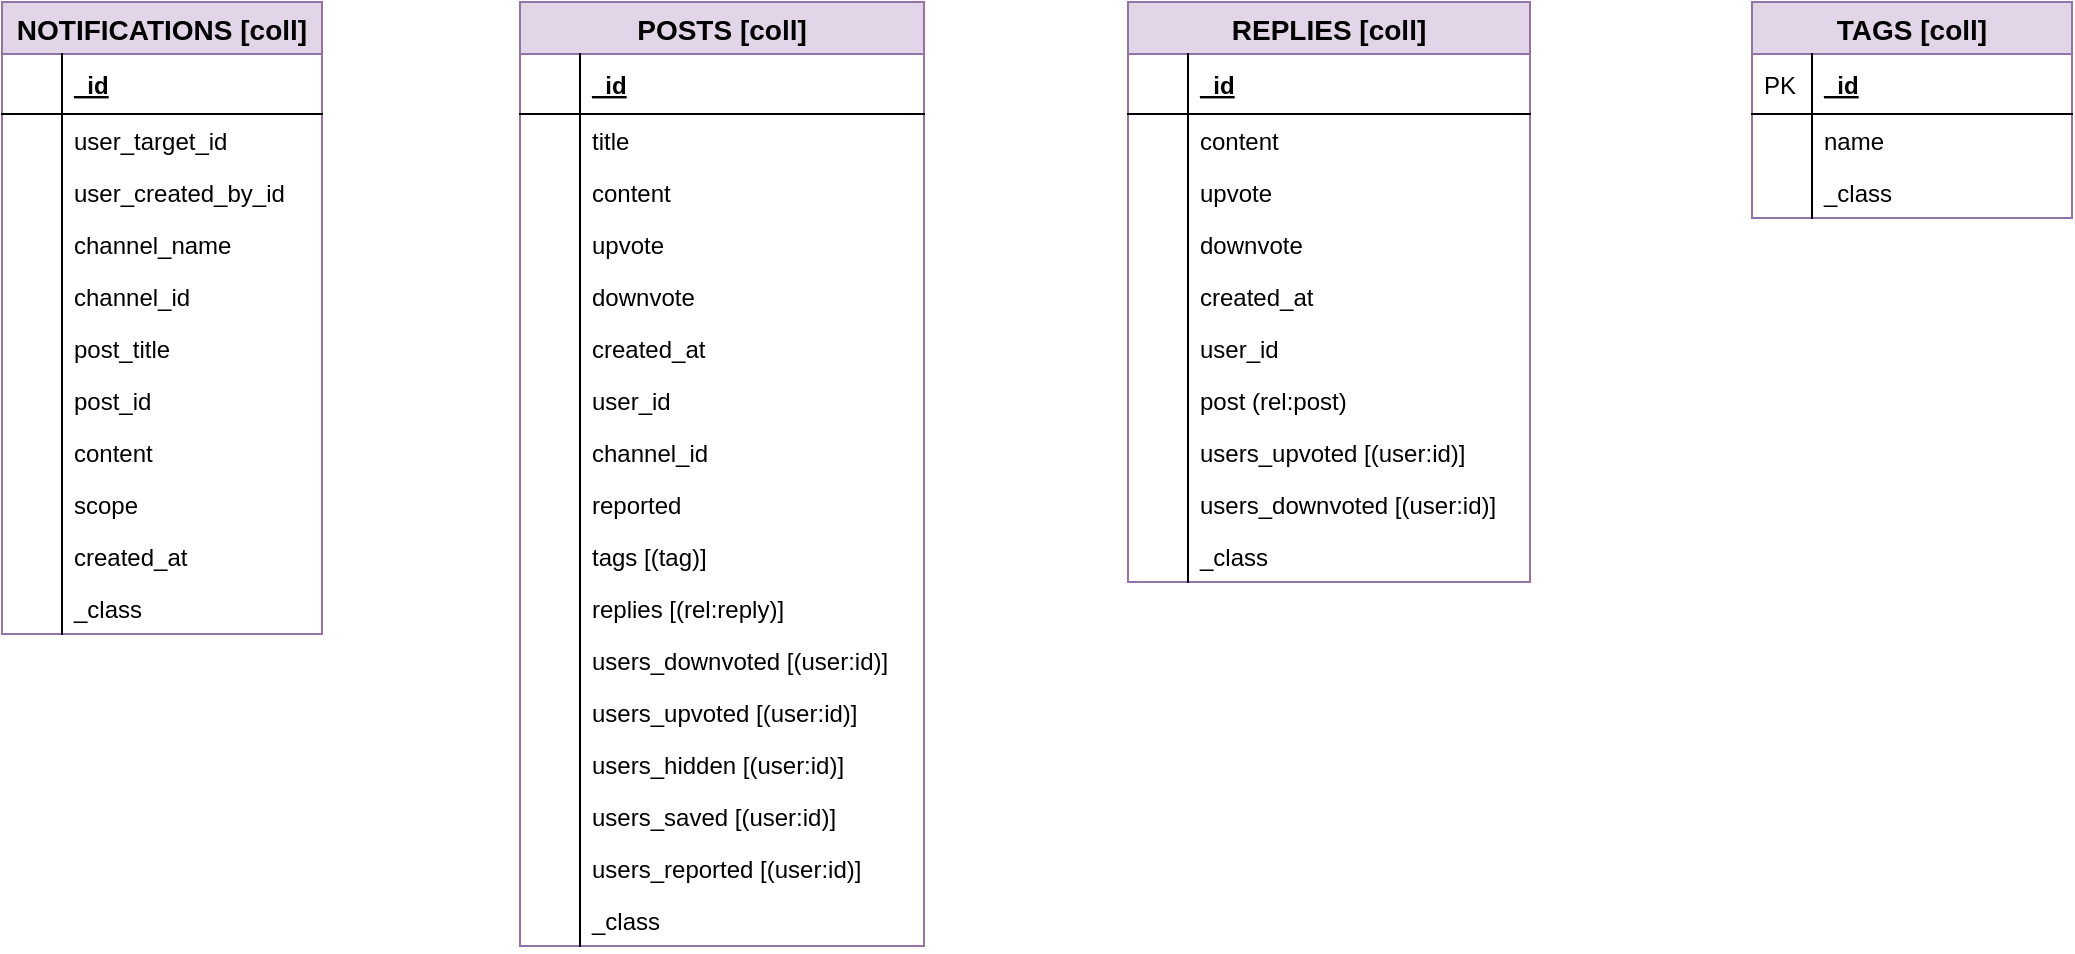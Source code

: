 <mxfile version="13.9.9" type="device"><diagram id="NDrAtZGhiZcXKzCAwtgu" name="Page-1"><mxGraphModel dx="1196" dy="855" grid="0" gridSize="10" guides="1" tooltips="1" connect="1" arrows="1" fold="1" page="1" pageScale="1" pageWidth="1654" pageHeight="1169" math="0" shadow="0"><root><mxCell id="0"/><mxCell id="1" parent="0"/><mxCell id="Dc5dhrebj6Vxvl3eJbiR-135" style="edgeStyle=orthogonalEdgeStyle;rounded=0;orthogonalLoop=1;jettySize=auto;html=1;entryX=0;entryY=0.5;entryDx=0;entryDy=0;endArrow=none;endFill=0;" parent="1" edge="1"><mxGeometry relative="1" as="geometry"><Array as="points"><mxPoint x="1200" y="728"/><mxPoint x="924" y="728"/><mxPoint x="924" y="898"/></Array><mxPoint x="1016" y="898" as="targetPoint"/></mxGeometry></mxCell><mxCell id="Dc5dhrebj6Vxvl3eJbiR-143" style="edgeStyle=orthogonalEdgeStyle;rounded=0;orthogonalLoop=1;jettySize=auto;html=1;entryX=0;entryY=0.5;entryDx=0;entryDy=0;endArrow=none;endFill=0;" parent="1" edge="1"><mxGeometry relative="1" as="geometry"><Array as="points"><mxPoint x="1368" y="511"/><mxPoint x="1368" y="572"/></Array><mxPoint x="1535" y="572" as="targetPoint"/></mxGeometry></mxCell><mxCell id="Dc5dhrebj6Vxvl3eJbiR-148" style="edgeStyle=orthogonalEdgeStyle;rounded=0;orthogonalLoop=1;jettySize=auto;html=1;entryX=0;entryY=0.5;entryDx=0;entryDy=0;endArrow=none;endFill=0;" parent="1" edge="1"><mxGeometry relative="1" as="geometry"><Array as="points"><mxPoint x="1368" y="511"/><mxPoint x="1368" y="1291"/></Array><mxPoint x="1535" y="1291" as="targetPoint"/></mxGeometry></mxCell><mxCell id="Dc5dhrebj6Vxvl3eJbiR-160" style="edgeStyle=orthogonalEdgeStyle;rounded=0;orthogonalLoop=1;jettySize=auto;html=1;endArrow=none;endFill=0;" parent="1" edge="1"><mxGeometry relative="1" as="geometry"><Array as="points"><mxPoint x="1368" y="511"/><mxPoint x="1368" y="866"/></Array><mxPoint x="1535" y="865.857" as="targetPoint"/></mxGeometry></mxCell><mxCell id="Dc5dhrebj6Vxvl3eJbiR-165" style="edgeStyle=orthogonalEdgeStyle;rounded=0;orthogonalLoop=1;jettySize=auto;html=1;entryX=0;entryY=0.5;entryDx=0;entryDy=0;endArrow=none;endFill=0;" parent="1" edge="1"><mxGeometry relative="1" as="geometry"><mxPoint x="1535" y="1770" as="targetPoint"/></mxGeometry></mxCell><mxCell id="Dc5dhrebj6Vxvl3eJbiR-169" style="edgeStyle=orthogonalEdgeStyle;rounded=0;orthogonalLoop=1;jettySize=auto;html=1;entryX=0;entryY=0.5;entryDx=0;entryDy=0;endArrow=none;endFill=0;" parent="1" edge="1"><mxGeometry relative="1" as="geometry"><Array as="points"><mxPoint x="1368" y="511"/><mxPoint x="1368" y="2127"/></Array><mxPoint x="1535" y="2127" as="targetPoint"/></mxGeometry></mxCell><mxCell id="Dc5dhrebj6Vxvl3eJbiR-138" style="edgeStyle=orthogonalEdgeStyle;rounded=0;orthogonalLoop=1;jettySize=auto;html=1;endArrow=none;endFill=0;" parent="1" edge="1"><mxGeometry relative="1" as="geometry"><mxPoint x="1153.571" y="965" as="sourcePoint"/></mxGeometry></mxCell><mxCell id="Dc5dhrebj6Vxvl3eJbiR-154" style="edgeStyle=orthogonalEdgeStyle;rounded=0;orthogonalLoop=1;jettySize=auto;html=1;entryX=1;entryY=0.5;entryDx=0;entryDy=0;endArrow=none;endFill=0;" parent="1" edge="1"><mxGeometry relative="1" as="geometry"><Array as="points"><mxPoint x="3122" y="1384"/><mxPoint x="3122" y="796"/></Array><mxPoint x="2947.0" y="1383.857" as="sourcePoint"/></mxGeometry></mxCell><mxCell id="Dc5dhrebj6Vxvl3eJbiR-156" style="edgeStyle=orthogonalEdgeStyle;rounded=0;orthogonalLoop=1;jettySize=auto;html=1;entryX=1;entryY=0.5;entryDx=0;entryDy=0;endArrow=none;endFill=0;" parent="1" edge="1"><mxGeometry relative="1" as="geometry"><Array as="points"><mxPoint x="3221" y="1384"/><mxPoint x="3221" y="359"/></Array><mxPoint x="2947.0" y="1383.857" as="sourcePoint"/></mxGeometry></mxCell><mxCell id="FXru-dyQ8u6ZgQiN1JwB-42" value="NOTIFICATIONS [coll]" style="swimlane;fontStyle=1;childLayout=stackLayout;horizontal=1;startSize=26;fillColor=#e1d5e7;horizontalStack=0;resizeParent=1;resizeParentMax=0;resizeLast=0;collapsible=1;marginBottom=0;swimlaneFillColor=#ffffff;align=center;fontSize=14;strokeColor=#9673a6;" parent="1" vertex="1"><mxGeometry x="58" y="59" width="160" height="316" as="geometry"/></mxCell><mxCell id="pAtlUaZHUW32Ie6olgQm-77" value="_id" style="shape=partialRectangle;top=0;left=0;right=0;bottom=1;align=left;verticalAlign=middle;fillColor=none;spacingLeft=34;spacingRight=4;overflow=hidden;rotatable=0;points=[[0,0.5],[1,0.5]];portConstraint=eastwest;dropTarget=0;fontStyle=5;fontSize=12;" vertex="1" parent="FXru-dyQ8u6ZgQiN1JwB-42"><mxGeometry y="26" width="160" height="30" as="geometry"/></mxCell><mxCell id="pAtlUaZHUW32Ie6olgQm-78" value="" style="shape=partialRectangle;top=0;left=0;bottom=0;fillColor=none;align=left;verticalAlign=middle;spacingLeft=4;spacingRight=4;overflow=hidden;rotatable=0;points=[];portConstraint=eastwest;part=1;fontSize=12;" vertex="1" connectable="0" parent="pAtlUaZHUW32Ie6olgQm-77"><mxGeometry width="30" height="30" as="geometry"/></mxCell><mxCell id="_e1n5R0DKtlTJAmDBFFT-1" value="user_target_id" style="shape=partialRectangle;top=0;left=0;right=0;bottom=0;align=left;verticalAlign=top;fillColor=none;spacingLeft=34;spacingRight=4;overflow=hidden;rotatable=0;points=[[0,0.5],[1,0.5]];portConstraint=eastwest;dropTarget=0;fontSize=12;" parent="FXru-dyQ8u6ZgQiN1JwB-42" vertex="1"><mxGeometry y="56" width="160" height="26" as="geometry"/></mxCell><mxCell id="_e1n5R0DKtlTJAmDBFFT-2" value="" style="shape=partialRectangle;top=0;left=0;bottom=0;fillColor=none;align=left;verticalAlign=top;spacingLeft=4;spacingRight=4;overflow=hidden;rotatable=0;points=[];portConstraint=eastwest;part=1;fontSize=12;" parent="_e1n5R0DKtlTJAmDBFFT-1" vertex="1" connectable="0"><mxGeometry width="30" height="26" as="geometry"/></mxCell><mxCell id="_e1n5R0DKtlTJAmDBFFT-41" value="user_created_by_id" style="shape=partialRectangle;top=0;left=0;right=0;bottom=0;align=left;verticalAlign=top;fillColor=none;spacingLeft=34;spacingRight=4;overflow=hidden;rotatable=0;points=[[0,0.5],[1,0.5]];portConstraint=eastwest;dropTarget=0;fontSize=12;" parent="FXru-dyQ8u6ZgQiN1JwB-42" vertex="1"><mxGeometry y="82" width="160" height="26" as="geometry"/></mxCell><mxCell id="_e1n5R0DKtlTJAmDBFFT-42" value="" style="shape=partialRectangle;top=0;left=0;bottom=0;fillColor=none;align=center;verticalAlign=top;spacingLeft=4;spacingRight=4;overflow=hidden;rotatable=0;points=[];portConstraint=eastwest;part=1;fontSize=12;" parent="_e1n5R0DKtlTJAmDBFFT-41" vertex="1" connectable="0"><mxGeometry width="30" height="26" as="geometry"/></mxCell><mxCell id="_e1n5R0DKtlTJAmDBFFT-4" value="channel_name" style="shape=partialRectangle;top=0;left=0;right=0;bottom=0;align=left;verticalAlign=top;fillColor=none;spacingLeft=34;spacingRight=4;overflow=hidden;rotatable=0;points=[[0,0.5],[1,0.5]];portConstraint=eastwest;dropTarget=0;fontSize=12;" parent="FXru-dyQ8u6ZgQiN1JwB-42" vertex="1"><mxGeometry y="108" width="160" height="26" as="geometry"/></mxCell><mxCell id="_e1n5R0DKtlTJAmDBFFT-5" value="" style="shape=partialRectangle;top=0;left=0;bottom=0;fillColor=none;align=left;verticalAlign=top;spacingLeft=4;spacingRight=4;overflow=hidden;rotatable=0;points=[];portConstraint=eastwest;part=1;fontSize=12;" parent="_e1n5R0DKtlTJAmDBFFT-4" vertex="1" connectable="0"><mxGeometry width="30" height="26" as="geometry"/></mxCell><mxCell id="FXru-dyQ8u6ZgQiN1JwB-51" value="channel_id" style="shape=partialRectangle;top=0;left=0;right=0;bottom=0;align=left;verticalAlign=top;fillColor=none;spacingLeft=34;spacingRight=4;overflow=hidden;rotatable=0;points=[[0,0.5],[1,0.5]];portConstraint=eastwest;dropTarget=0;fontSize=12;" parent="FXru-dyQ8u6ZgQiN1JwB-42" vertex="1"><mxGeometry y="134" width="160" height="26" as="geometry"/></mxCell><mxCell id="FXru-dyQ8u6ZgQiN1JwB-52" value="" style="shape=partialRectangle;top=0;left=0;bottom=0;fillColor=none;align=center;verticalAlign=top;spacingLeft=4;spacingRight=4;overflow=hidden;rotatable=0;points=[];portConstraint=eastwest;part=1;fontSize=12;" parent="FXru-dyQ8u6ZgQiN1JwB-51" vertex="1" connectable="0"><mxGeometry width="30" height="26" as="geometry"/></mxCell><mxCell id="HH0qIzzck7mR_rfzNJYb-150" value="post_title" style="shape=partialRectangle;top=0;left=0;right=0;bottom=0;align=left;verticalAlign=top;fillColor=none;spacingLeft=34;spacingRight=4;overflow=hidden;rotatable=0;points=[[0,0.5],[1,0.5]];portConstraint=eastwest;dropTarget=0;fontSize=12;" parent="FXru-dyQ8u6ZgQiN1JwB-42" vertex="1"><mxGeometry y="160" width="160" height="26" as="geometry"/></mxCell><mxCell id="HH0qIzzck7mR_rfzNJYb-151" value="" style="shape=partialRectangle;top=0;left=0;bottom=0;fillColor=none;align=left;verticalAlign=top;spacingLeft=4;spacingRight=4;overflow=hidden;rotatable=0;points=[];portConstraint=eastwest;part=1;fontSize=12;" parent="HH0qIzzck7mR_rfzNJYb-150" vertex="1" connectable="0"><mxGeometry width="30" height="26" as="geometry"/></mxCell><mxCell id="PHmEJBT4Tr6xeC2bXb0U-1" value="post_id" style="shape=partialRectangle;top=0;left=0;right=0;bottom=0;align=left;verticalAlign=top;fillColor=none;spacingLeft=34;spacingRight=4;overflow=hidden;rotatable=0;points=[[0,0.5],[1,0.5]];portConstraint=eastwest;dropTarget=0;fontSize=12;" parent="FXru-dyQ8u6ZgQiN1JwB-42" vertex="1"><mxGeometry y="186" width="160" height="26" as="geometry"/></mxCell><mxCell id="PHmEJBT4Tr6xeC2bXb0U-2" value="" style="shape=partialRectangle;top=0;left=0;bottom=0;fillColor=none;align=left;verticalAlign=top;spacingLeft=4;spacingRight=4;overflow=hidden;rotatable=0;points=[];portConstraint=eastwest;part=1;fontSize=12;" parent="PHmEJBT4Tr6xeC2bXb0U-1" vertex="1" connectable="0"><mxGeometry width="30" height="26" as="geometry"/></mxCell><mxCell id="pAtlUaZHUW32Ie6olgQm-71" value="content" style="shape=partialRectangle;top=0;left=0;right=0;bottom=0;align=left;verticalAlign=top;fillColor=none;spacingLeft=34;spacingRight=4;overflow=hidden;rotatable=0;points=[[0,0.5],[1,0.5]];portConstraint=eastwest;dropTarget=0;fontSize=12;" vertex="1" parent="FXru-dyQ8u6ZgQiN1JwB-42"><mxGeometry y="212" width="160" height="26" as="geometry"/></mxCell><mxCell id="pAtlUaZHUW32Ie6olgQm-72" value="" style="shape=partialRectangle;top=0;left=0;bottom=0;fillColor=none;align=left;verticalAlign=top;spacingLeft=4;spacingRight=4;overflow=hidden;rotatable=0;points=[];portConstraint=eastwest;part=1;fontSize=12;" vertex="1" connectable="0" parent="pAtlUaZHUW32Ie6olgQm-71"><mxGeometry width="30" height="26" as="geometry"/></mxCell><mxCell id="pAtlUaZHUW32Ie6olgQm-73" value="scope" style="shape=partialRectangle;top=0;left=0;right=0;bottom=0;align=left;verticalAlign=top;fillColor=none;spacingLeft=34;spacingRight=4;overflow=hidden;rotatable=0;points=[[0,0.5],[1,0.5]];portConstraint=eastwest;dropTarget=0;fontSize=12;" vertex="1" parent="FXru-dyQ8u6ZgQiN1JwB-42"><mxGeometry y="238" width="160" height="26" as="geometry"/></mxCell><mxCell id="pAtlUaZHUW32Ie6olgQm-74" value="" style="shape=partialRectangle;top=0;left=0;bottom=0;fillColor=none;align=left;verticalAlign=top;spacingLeft=4;spacingRight=4;overflow=hidden;rotatable=0;points=[];portConstraint=eastwest;part=1;fontSize=12;" vertex="1" connectable="0" parent="pAtlUaZHUW32Ie6olgQm-73"><mxGeometry width="30" height="26" as="geometry"/></mxCell><mxCell id="pAtlUaZHUW32Ie6olgQm-75" value="created_at" style="shape=partialRectangle;top=0;left=0;right=0;bottom=0;align=left;verticalAlign=top;fillColor=none;spacingLeft=34;spacingRight=4;overflow=hidden;rotatable=0;points=[[0,0.5],[1,0.5]];portConstraint=eastwest;dropTarget=0;fontSize=12;" vertex="1" parent="FXru-dyQ8u6ZgQiN1JwB-42"><mxGeometry y="264" width="160" height="26" as="geometry"/></mxCell><mxCell id="pAtlUaZHUW32Ie6olgQm-76" value="" style="shape=partialRectangle;top=0;left=0;bottom=0;fillColor=none;align=left;verticalAlign=top;spacingLeft=4;spacingRight=4;overflow=hidden;rotatable=0;points=[];portConstraint=eastwest;part=1;fontSize=12;" vertex="1" connectable="0" parent="pAtlUaZHUW32Ie6olgQm-75"><mxGeometry width="30" height="26" as="geometry"/></mxCell><mxCell id="HH0qIzzck7mR_rfzNJYb-156" value="_class" style="shape=partialRectangle;top=0;left=0;right=0;bottom=0;align=left;verticalAlign=top;fillColor=none;spacingLeft=34;spacingRight=4;overflow=hidden;rotatable=0;points=[[0,0.5],[1,0.5]];portConstraint=eastwest;dropTarget=0;fontSize=12;" parent="FXru-dyQ8u6ZgQiN1JwB-42" vertex="1"><mxGeometry y="290" width="160" height="26" as="geometry"/></mxCell><mxCell id="HH0qIzzck7mR_rfzNJYb-157" value="" style="shape=partialRectangle;top=0;left=0;bottom=0;fillColor=none;align=left;verticalAlign=top;spacingLeft=4;spacingRight=4;overflow=hidden;rotatable=0;points=[];portConstraint=eastwest;part=1;fontSize=12;" parent="HH0qIzzck7mR_rfzNJYb-156" vertex="1" connectable="0"><mxGeometry width="30" height="26" as="geometry"/></mxCell><mxCell id="pAtlUaZHUW32Ie6olgQm-2" value="POSTS [coll]" style="swimlane;fontStyle=1;childLayout=stackLayout;horizontal=1;startSize=26;fillColor=#e1d5e7;horizontalStack=0;resizeParent=1;resizeParentMax=0;resizeLast=0;collapsible=1;marginBottom=0;swimlaneFillColor=#ffffff;align=center;fontSize=14;strokeColor=#9673a6;" vertex="1" parent="1"><mxGeometry x="317" y="59" width="202" height="472" as="geometry"/></mxCell><mxCell id="pAtlUaZHUW32Ie6olgQm-3" value="_id" style="shape=partialRectangle;top=0;left=0;right=0;bottom=1;align=left;verticalAlign=middle;fillColor=none;spacingLeft=34;spacingRight=4;overflow=hidden;rotatable=0;points=[[0,0.5],[1,0.5]];portConstraint=eastwest;dropTarget=0;fontStyle=5;fontSize=12;" vertex="1" parent="pAtlUaZHUW32Ie6olgQm-2"><mxGeometry y="26" width="202" height="30" as="geometry"/></mxCell><mxCell id="pAtlUaZHUW32Ie6olgQm-4" value="" style="shape=partialRectangle;top=0;left=0;bottom=0;fillColor=none;align=left;verticalAlign=middle;spacingLeft=4;spacingRight=4;overflow=hidden;rotatable=0;points=[];portConstraint=eastwest;part=1;fontSize=12;" vertex="1" connectable="0" parent="pAtlUaZHUW32Ie6olgQm-3"><mxGeometry width="30" height="30" as="geometry"/></mxCell><mxCell id="pAtlUaZHUW32Ie6olgQm-9" value="title" style="shape=partialRectangle;top=0;left=0;right=0;bottom=0;align=left;verticalAlign=top;fillColor=none;spacingLeft=34;spacingRight=4;overflow=hidden;rotatable=0;points=[[0,0.5],[1,0.5]];portConstraint=eastwest;dropTarget=0;fontSize=12;" vertex="1" parent="pAtlUaZHUW32Ie6olgQm-2"><mxGeometry y="56" width="202" height="26" as="geometry"/></mxCell><mxCell id="pAtlUaZHUW32Ie6olgQm-10" value="" style="shape=partialRectangle;top=0;left=0;bottom=0;fillColor=none;align=left;verticalAlign=top;spacingLeft=4;spacingRight=4;overflow=hidden;rotatable=0;points=[];portConstraint=eastwest;part=1;fontSize=12;" vertex="1" connectable="0" parent="pAtlUaZHUW32Ie6olgQm-9"><mxGeometry width="30" height="26" as="geometry"/></mxCell><mxCell id="pAtlUaZHUW32Ie6olgQm-11" value="content" style="shape=partialRectangle;top=0;left=0;right=0;bottom=0;align=left;verticalAlign=top;fillColor=none;spacingLeft=34;spacingRight=4;overflow=hidden;rotatable=0;points=[[0,0.5],[1,0.5]];portConstraint=eastwest;dropTarget=0;fontSize=12;" vertex="1" parent="pAtlUaZHUW32Ie6olgQm-2"><mxGeometry y="82" width="202" height="26" as="geometry"/></mxCell><mxCell id="pAtlUaZHUW32Ie6olgQm-12" value="" style="shape=partialRectangle;top=0;left=0;bottom=0;fillColor=none;align=left;verticalAlign=top;spacingLeft=4;spacingRight=4;overflow=hidden;rotatable=0;points=[];portConstraint=eastwest;part=1;fontSize=12;" vertex="1" connectable="0" parent="pAtlUaZHUW32Ie6olgQm-11"><mxGeometry width="30" height="26" as="geometry"/></mxCell><mxCell id="pAtlUaZHUW32Ie6olgQm-13" value="upvote" style="shape=partialRectangle;top=0;left=0;right=0;bottom=0;align=left;verticalAlign=top;fillColor=none;spacingLeft=34;spacingRight=4;overflow=hidden;rotatable=0;points=[[0,0.5],[1,0.5]];portConstraint=eastwest;dropTarget=0;fontSize=12;" vertex="1" parent="pAtlUaZHUW32Ie6olgQm-2"><mxGeometry y="108" width="202" height="26" as="geometry"/></mxCell><mxCell id="pAtlUaZHUW32Ie6olgQm-14" value="" style="shape=partialRectangle;top=0;left=0;bottom=0;fillColor=none;align=center;verticalAlign=top;spacingLeft=4;spacingRight=4;overflow=hidden;rotatable=0;points=[];portConstraint=eastwest;part=1;fontSize=12;" vertex="1" connectable="0" parent="pAtlUaZHUW32Ie6olgQm-13"><mxGeometry width="30" height="26" as="geometry"/></mxCell><mxCell id="pAtlUaZHUW32Ie6olgQm-15" value="downvote" style="shape=partialRectangle;top=0;left=0;right=0;bottom=0;align=left;verticalAlign=top;fillColor=none;spacingLeft=34;spacingRight=4;overflow=hidden;rotatable=0;points=[[0,0.5],[1,0.5]];portConstraint=eastwest;dropTarget=0;fontSize=12;" vertex="1" parent="pAtlUaZHUW32Ie6olgQm-2"><mxGeometry y="134" width="202" height="26" as="geometry"/></mxCell><mxCell id="pAtlUaZHUW32Ie6olgQm-16" value="" style="shape=partialRectangle;top=0;left=0;bottom=0;fillColor=none;align=left;verticalAlign=top;spacingLeft=4;spacingRight=4;overflow=hidden;rotatable=0;points=[];portConstraint=eastwest;part=1;fontSize=12;" vertex="1" connectable="0" parent="pAtlUaZHUW32Ie6olgQm-15"><mxGeometry width="30" height="26" as="geometry"/></mxCell><mxCell id="pAtlUaZHUW32Ie6olgQm-17" value="created_at" style="shape=partialRectangle;top=0;left=0;right=0;bottom=0;align=left;verticalAlign=top;fillColor=none;spacingLeft=34;spacingRight=4;overflow=hidden;rotatable=0;points=[[0,0.5],[1,0.5]];portConstraint=eastwest;dropTarget=0;fontSize=12;" vertex="1" parent="pAtlUaZHUW32Ie6olgQm-2"><mxGeometry y="160" width="202" height="26" as="geometry"/></mxCell><mxCell id="pAtlUaZHUW32Ie6olgQm-18" value="" style="shape=partialRectangle;top=0;left=0;bottom=0;fillColor=none;align=center;verticalAlign=top;spacingLeft=4;spacingRight=4;overflow=hidden;rotatable=0;points=[];portConstraint=eastwest;part=1;fontSize=12;" vertex="1" connectable="0" parent="pAtlUaZHUW32Ie6olgQm-17"><mxGeometry width="30" height="26" as="geometry"/></mxCell><mxCell id="pAtlUaZHUW32Ie6olgQm-19" value="user_id" style="shape=partialRectangle;top=0;left=0;right=0;bottom=0;align=left;verticalAlign=top;fillColor=none;spacingLeft=34;spacingRight=4;overflow=hidden;rotatable=0;points=[[0,0.5],[1,0.5]];portConstraint=eastwest;dropTarget=0;fontSize=12;" vertex="1" parent="pAtlUaZHUW32Ie6olgQm-2"><mxGeometry y="186" width="202" height="26" as="geometry"/></mxCell><mxCell id="pAtlUaZHUW32Ie6olgQm-20" value="" style="shape=partialRectangle;top=0;left=0;bottom=0;fillColor=none;align=left;verticalAlign=top;spacingLeft=4;spacingRight=4;overflow=hidden;rotatable=0;points=[];portConstraint=eastwest;part=1;fontSize=12;" vertex="1" connectable="0" parent="pAtlUaZHUW32Ie6olgQm-19"><mxGeometry width="30" height="26" as="geometry"/></mxCell><mxCell id="pAtlUaZHUW32Ie6olgQm-21" value="channel_id" style="shape=partialRectangle;top=0;left=0;right=0;bottom=0;align=left;verticalAlign=top;fillColor=none;spacingLeft=34;spacingRight=4;overflow=hidden;rotatable=0;points=[[0,0.5],[1,0.5]];portConstraint=eastwest;dropTarget=0;fontSize=12;" vertex="1" parent="pAtlUaZHUW32Ie6olgQm-2"><mxGeometry y="212" width="202" height="26" as="geometry"/></mxCell><mxCell id="pAtlUaZHUW32Ie6olgQm-22" value="" style="shape=partialRectangle;top=0;left=0;bottom=0;fillColor=none;align=left;verticalAlign=top;spacingLeft=4;spacingRight=4;overflow=hidden;rotatable=0;points=[];portConstraint=eastwest;part=1;fontSize=12;" vertex="1" connectable="0" parent="pAtlUaZHUW32Ie6olgQm-21"><mxGeometry width="30" height="26" as="geometry"/></mxCell><mxCell id="pAtlUaZHUW32Ie6olgQm-23" value="reported" style="shape=partialRectangle;top=0;left=0;right=0;bottom=0;align=left;verticalAlign=top;fillColor=none;spacingLeft=34;spacingRight=4;overflow=hidden;rotatable=0;points=[[0,0.5],[1,0.5]];portConstraint=eastwest;dropTarget=0;fontSize=12;" vertex="1" parent="pAtlUaZHUW32Ie6olgQm-2"><mxGeometry y="238" width="202" height="26" as="geometry"/></mxCell><mxCell id="pAtlUaZHUW32Ie6olgQm-24" value="" style="shape=partialRectangle;top=0;left=0;bottom=0;fillColor=none;align=left;verticalAlign=top;spacingLeft=4;spacingRight=4;overflow=hidden;rotatable=0;points=[];portConstraint=eastwest;part=1;fontSize=12;" vertex="1" connectable="0" parent="pAtlUaZHUW32Ie6olgQm-23"><mxGeometry width="30" height="26" as="geometry"/></mxCell><mxCell id="pAtlUaZHUW32Ie6olgQm-79" value="tags [(tag)]" style="shape=partialRectangle;top=0;left=0;right=0;bottom=0;align=left;verticalAlign=top;fillColor=none;spacingLeft=34;spacingRight=4;overflow=hidden;rotatable=0;points=[[0,0.5],[1,0.5]];portConstraint=eastwest;dropTarget=0;fontSize=12;" vertex="1" parent="pAtlUaZHUW32Ie6olgQm-2"><mxGeometry y="264" width="202" height="26" as="geometry"/></mxCell><mxCell id="pAtlUaZHUW32Ie6olgQm-80" value="" style="shape=partialRectangle;top=0;left=0;bottom=0;fillColor=none;align=left;verticalAlign=top;spacingLeft=4;spacingRight=4;overflow=hidden;rotatable=0;points=[];portConstraint=eastwest;part=1;fontSize=12;" vertex="1" connectable="0" parent="pAtlUaZHUW32Ie6olgQm-79"><mxGeometry width="30" height="26" as="geometry"/></mxCell><mxCell id="pAtlUaZHUW32Ie6olgQm-81" value="replies [(rel:reply)]" style="shape=partialRectangle;top=0;left=0;right=0;bottom=0;align=left;verticalAlign=top;fillColor=none;spacingLeft=34;spacingRight=4;overflow=hidden;rotatable=0;points=[[0,0.5],[1,0.5]];portConstraint=eastwest;dropTarget=0;fontSize=12;" vertex="1" parent="pAtlUaZHUW32Ie6olgQm-2"><mxGeometry y="290" width="202" height="26" as="geometry"/></mxCell><mxCell id="pAtlUaZHUW32Ie6olgQm-82" value="" style="shape=partialRectangle;top=0;left=0;bottom=0;fillColor=none;align=left;verticalAlign=top;spacingLeft=4;spacingRight=4;overflow=hidden;rotatable=0;points=[];portConstraint=eastwest;part=1;fontSize=12;" vertex="1" connectable="0" parent="pAtlUaZHUW32Ie6olgQm-81"><mxGeometry width="30" height="26" as="geometry"/></mxCell><mxCell id="pAtlUaZHUW32Ie6olgQm-83" value="users_downvoted [(user:id)]" style="shape=partialRectangle;top=0;left=0;right=0;bottom=0;align=left;verticalAlign=top;fillColor=none;spacingLeft=34;spacingRight=4;overflow=hidden;rotatable=0;points=[[0,0.5],[1,0.5]];portConstraint=eastwest;dropTarget=0;fontSize=12;" vertex="1" parent="pAtlUaZHUW32Ie6olgQm-2"><mxGeometry y="316" width="202" height="26" as="geometry"/></mxCell><mxCell id="pAtlUaZHUW32Ie6olgQm-84" value="" style="shape=partialRectangle;top=0;left=0;bottom=0;fillColor=none;align=left;verticalAlign=top;spacingLeft=4;spacingRight=4;overflow=hidden;rotatable=0;points=[];portConstraint=eastwest;part=1;fontSize=12;" vertex="1" connectable="0" parent="pAtlUaZHUW32Ie6olgQm-83"><mxGeometry width="30" height="26" as="geometry"/></mxCell><mxCell id="pAtlUaZHUW32Ie6olgQm-91" value="users_upvoted [(user:id)]" style="shape=partialRectangle;top=0;left=0;right=0;bottom=0;align=left;verticalAlign=top;fillColor=none;spacingLeft=34;spacingRight=4;overflow=hidden;rotatable=0;points=[[0,0.5],[1,0.5]];portConstraint=eastwest;dropTarget=0;fontSize=12;" vertex="1" parent="pAtlUaZHUW32Ie6olgQm-2"><mxGeometry y="342" width="202" height="26" as="geometry"/></mxCell><mxCell id="pAtlUaZHUW32Ie6olgQm-92" value="" style="shape=partialRectangle;top=0;left=0;bottom=0;fillColor=none;align=left;verticalAlign=top;spacingLeft=4;spacingRight=4;overflow=hidden;rotatable=0;points=[];portConstraint=eastwest;part=1;fontSize=12;" vertex="1" connectable="0" parent="pAtlUaZHUW32Ie6olgQm-91"><mxGeometry width="30" height="26" as="geometry"/></mxCell><mxCell id="pAtlUaZHUW32Ie6olgQm-93" value="users_hidden [(user:id)]" style="shape=partialRectangle;top=0;left=0;right=0;bottom=0;align=left;verticalAlign=top;fillColor=none;spacingLeft=34;spacingRight=4;overflow=hidden;rotatable=0;points=[[0,0.5],[1,0.5]];portConstraint=eastwest;dropTarget=0;fontSize=12;" vertex="1" parent="pAtlUaZHUW32Ie6olgQm-2"><mxGeometry y="368" width="202" height="26" as="geometry"/></mxCell><mxCell id="pAtlUaZHUW32Ie6olgQm-94" value="" style="shape=partialRectangle;top=0;left=0;bottom=0;fillColor=none;align=left;verticalAlign=top;spacingLeft=4;spacingRight=4;overflow=hidden;rotatable=0;points=[];portConstraint=eastwest;part=1;fontSize=12;" vertex="1" connectable="0" parent="pAtlUaZHUW32Ie6olgQm-93"><mxGeometry width="30" height="26" as="geometry"/></mxCell><mxCell id="pAtlUaZHUW32Ie6olgQm-95" value="users_saved [(user:id)]" style="shape=partialRectangle;top=0;left=0;right=0;bottom=0;align=left;verticalAlign=top;fillColor=none;spacingLeft=34;spacingRight=4;overflow=hidden;rotatable=0;points=[[0,0.5],[1,0.5]];portConstraint=eastwest;dropTarget=0;fontSize=12;" vertex="1" parent="pAtlUaZHUW32Ie6olgQm-2"><mxGeometry y="394" width="202" height="26" as="geometry"/></mxCell><mxCell id="pAtlUaZHUW32Ie6olgQm-96" value="" style="shape=partialRectangle;top=0;left=0;bottom=0;fillColor=none;align=left;verticalAlign=top;spacingLeft=4;spacingRight=4;overflow=hidden;rotatable=0;points=[];portConstraint=eastwest;part=1;fontSize=12;" vertex="1" connectable="0" parent="pAtlUaZHUW32Ie6olgQm-95"><mxGeometry width="30" height="26" as="geometry"/></mxCell><mxCell id="pAtlUaZHUW32Ie6olgQm-97" value="users_reported [(user:id)]" style="shape=partialRectangle;top=0;left=0;right=0;bottom=0;align=left;verticalAlign=top;fillColor=none;spacingLeft=34;spacingRight=4;overflow=hidden;rotatable=0;points=[[0,0.5],[1,0.5]];portConstraint=eastwest;dropTarget=0;fontSize=12;" vertex="1" parent="pAtlUaZHUW32Ie6olgQm-2"><mxGeometry y="420" width="202" height="26" as="geometry"/></mxCell><mxCell id="pAtlUaZHUW32Ie6olgQm-98" value="" style="shape=partialRectangle;top=0;left=0;bottom=0;fillColor=none;align=left;verticalAlign=top;spacingLeft=4;spacingRight=4;overflow=hidden;rotatable=0;points=[];portConstraint=eastwest;part=1;fontSize=12;" vertex="1" connectable="0" parent="pAtlUaZHUW32Ie6olgQm-97"><mxGeometry width="30" height="26" as="geometry"/></mxCell><mxCell id="pAtlUaZHUW32Ie6olgQm-89" value="_class" style="shape=partialRectangle;top=0;left=0;right=0;bottom=0;align=left;verticalAlign=top;fillColor=none;spacingLeft=34;spacingRight=4;overflow=hidden;rotatable=0;points=[[0,0.5],[1,0.5]];portConstraint=eastwest;dropTarget=0;fontSize=12;" vertex="1" parent="pAtlUaZHUW32Ie6olgQm-2"><mxGeometry y="446" width="202" height="26" as="geometry"/></mxCell><mxCell id="pAtlUaZHUW32Ie6olgQm-90" value="" style="shape=partialRectangle;top=0;left=0;bottom=0;fillColor=none;align=left;verticalAlign=top;spacingLeft=4;spacingRight=4;overflow=hidden;rotatable=0;points=[];portConstraint=eastwest;part=1;fontSize=12;" vertex="1" connectable="0" parent="pAtlUaZHUW32Ie6olgQm-89"><mxGeometry width="30" height="26" as="geometry"/></mxCell><mxCell id="pAtlUaZHUW32Ie6olgQm-25" value="REPLIES [coll]" style="swimlane;fontStyle=1;childLayout=stackLayout;horizontal=1;startSize=26;fillColor=#e1d5e7;horizontalStack=0;resizeParent=1;resizeParentMax=0;resizeLast=0;collapsible=1;marginBottom=0;swimlaneFillColor=#ffffff;align=center;fontSize=14;strokeColor=#9673a6;" vertex="1" parent="1"><mxGeometry x="621" y="59" width="201" height="290" as="geometry"/></mxCell><mxCell id="pAtlUaZHUW32Ie6olgQm-26" value="_id" style="shape=partialRectangle;top=0;left=0;right=0;bottom=1;align=left;verticalAlign=middle;fillColor=none;spacingLeft=34;spacingRight=4;overflow=hidden;rotatable=0;points=[[0,0.5],[1,0.5]];portConstraint=eastwest;dropTarget=0;fontStyle=5;fontSize=12;" vertex="1" parent="pAtlUaZHUW32Ie6olgQm-25"><mxGeometry y="26" width="201" height="30" as="geometry"/></mxCell><mxCell id="pAtlUaZHUW32Ie6olgQm-27" value="" style="shape=partialRectangle;top=0;left=0;bottom=0;fillColor=none;align=left;verticalAlign=middle;spacingLeft=4;spacingRight=4;overflow=hidden;rotatable=0;points=[];portConstraint=eastwest;part=1;fontSize=12;" vertex="1" connectable="0" parent="pAtlUaZHUW32Ie6olgQm-26"><mxGeometry width="30" height="30" as="geometry"/></mxCell><mxCell id="pAtlUaZHUW32Ie6olgQm-32" value="content" style="shape=partialRectangle;top=0;left=0;right=0;bottom=0;align=left;verticalAlign=top;fillColor=none;spacingLeft=34;spacingRight=4;overflow=hidden;rotatable=0;points=[[0,0.5],[1,0.5]];portConstraint=eastwest;dropTarget=0;fontSize=12;" vertex="1" parent="pAtlUaZHUW32Ie6olgQm-25"><mxGeometry y="56" width="201" height="26" as="geometry"/></mxCell><mxCell id="pAtlUaZHUW32Ie6olgQm-33" value="" style="shape=partialRectangle;top=0;left=0;bottom=0;fillColor=none;align=left;verticalAlign=top;spacingLeft=4;spacingRight=4;overflow=hidden;rotatable=0;points=[];portConstraint=eastwest;part=1;fontSize=12;" vertex="1" connectable="0" parent="pAtlUaZHUW32Ie6olgQm-32"><mxGeometry width="30" height="26" as="geometry"/></mxCell><mxCell id="pAtlUaZHUW32Ie6olgQm-34" value="upvote" style="shape=partialRectangle;top=0;left=0;right=0;bottom=0;align=left;verticalAlign=top;fillColor=none;spacingLeft=34;spacingRight=4;overflow=hidden;rotatable=0;points=[[0,0.5],[1,0.5]];portConstraint=eastwest;dropTarget=0;fontSize=12;" vertex="1" parent="pAtlUaZHUW32Ie6olgQm-25"><mxGeometry y="82" width="201" height="26" as="geometry"/></mxCell><mxCell id="pAtlUaZHUW32Ie6olgQm-35" value="" style="shape=partialRectangle;top=0;left=0;bottom=0;fillColor=none;align=left;verticalAlign=top;spacingLeft=4;spacingRight=4;overflow=hidden;rotatable=0;points=[];portConstraint=eastwest;part=1;fontSize=12;" vertex="1" connectable="0" parent="pAtlUaZHUW32Ie6olgQm-34"><mxGeometry width="30" height="26" as="geometry"/></mxCell><mxCell id="pAtlUaZHUW32Ie6olgQm-38" value="downvote" style="shape=partialRectangle;top=0;left=0;right=0;bottom=0;align=left;verticalAlign=top;fillColor=none;spacingLeft=34;spacingRight=4;overflow=hidden;rotatable=0;points=[[0,0.5],[1,0.5]];portConstraint=eastwest;dropTarget=0;fontSize=12;" vertex="1" parent="pAtlUaZHUW32Ie6olgQm-25"><mxGeometry y="108" width="201" height="26" as="geometry"/></mxCell><mxCell id="pAtlUaZHUW32Ie6olgQm-39" value="" style="shape=partialRectangle;top=0;left=0;bottom=0;fillColor=none;align=left;verticalAlign=top;spacingLeft=4;spacingRight=4;overflow=hidden;rotatable=0;points=[];portConstraint=eastwest;part=1;fontSize=12;" vertex="1" connectable="0" parent="pAtlUaZHUW32Ie6olgQm-38"><mxGeometry width="30" height="26" as="geometry"/></mxCell><mxCell id="pAtlUaZHUW32Ie6olgQm-46" value="created_at" style="shape=partialRectangle;top=0;left=0;right=0;bottom=0;align=left;verticalAlign=top;fillColor=none;spacingLeft=34;spacingRight=4;overflow=hidden;rotatable=0;points=[[0,0.5],[1,0.5]];portConstraint=eastwest;dropTarget=0;fontSize=12;" vertex="1" parent="pAtlUaZHUW32Ie6olgQm-25"><mxGeometry y="134" width="201" height="26" as="geometry"/></mxCell><mxCell id="pAtlUaZHUW32Ie6olgQm-47" value="" style="shape=partialRectangle;top=0;left=0;bottom=0;fillColor=none;align=left;verticalAlign=top;spacingLeft=4;spacingRight=4;overflow=hidden;rotatable=0;points=[];portConstraint=eastwest;part=1;fontSize=12;" vertex="1" connectable="0" parent="pAtlUaZHUW32Ie6olgQm-46"><mxGeometry width="30" height="26" as="geometry"/></mxCell><mxCell id="pAtlUaZHUW32Ie6olgQm-42" value="user_id" style="shape=partialRectangle;top=0;left=0;right=0;bottom=0;align=left;verticalAlign=top;fillColor=none;spacingLeft=34;spacingRight=4;overflow=hidden;rotatable=0;points=[[0,0.5],[1,0.5]];portConstraint=eastwest;dropTarget=0;fontSize=12;" vertex="1" parent="pAtlUaZHUW32Ie6olgQm-25"><mxGeometry y="160" width="201" height="26" as="geometry"/></mxCell><mxCell id="pAtlUaZHUW32Ie6olgQm-43" value="" style="shape=partialRectangle;top=0;left=0;bottom=0;fillColor=none;align=left;verticalAlign=top;spacingLeft=4;spacingRight=4;overflow=hidden;rotatable=0;points=[];portConstraint=eastwest;part=1;fontSize=12;" vertex="1" connectable="0" parent="pAtlUaZHUW32Ie6olgQm-42"><mxGeometry width="30" height="26" as="geometry"/></mxCell><mxCell id="pAtlUaZHUW32Ie6olgQm-103" value="post (rel:post)" style="shape=partialRectangle;top=0;left=0;right=0;bottom=0;align=left;verticalAlign=top;fillColor=none;spacingLeft=34;spacingRight=4;overflow=hidden;rotatable=0;points=[[0,0.5],[1,0.5]];portConstraint=eastwest;dropTarget=0;fontSize=12;" vertex="1" parent="pAtlUaZHUW32Ie6olgQm-25"><mxGeometry y="186" width="201" height="26" as="geometry"/></mxCell><mxCell id="pAtlUaZHUW32Ie6olgQm-104" value="" style="shape=partialRectangle;top=0;left=0;bottom=0;fillColor=none;align=left;verticalAlign=top;spacingLeft=4;spacingRight=4;overflow=hidden;rotatable=0;points=[];portConstraint=eastwest;part=1;fontSize=12;" vertex="1" connectable="0" parent="pAtlUaZHUW32Ie6olgQm-103"><mxGeometry width="30" height="26" as="geometry"/></mxCell><mxCell id="pAtlUaZHUW32Ie6olgQm-107" value="users_upvoted [(user:id)]" style="shape=partialRectangle;top=0;left=0;right=0;bottom=0;align=left;verticalAlign=top;fillColor=none;spacingLeft=34;spacingRight=4;overflow=hidden;rotatable=0;points=[[0,0.5],[1,0.5]];portConstraint=eastwest;dropTarget=0;fontSize=12;" vertex="1" parent="pAtlUaZHUW32Ie6olgQm-25"><mxGeometry y="212" width="201" height="26" as="geometry"/></mxCell><mxCell id="pAtlUaZHUW32Ie6olgQm-108" value="" style="shape=partialRectangle;top=0;left=0;bottom=0;fillColor=none;align=left;verticalAlign=top;spacingLeft=4;spacingRight=4;overflow=hidden;rotatable=0;points=[];portConstraint=eastwest;part=1;fontSize=12;" vertex="1" connectable="0" parent="pAtlUaZHUW32Ie6olgQm-107"><mxGeometry width="30" height="26" as="geometry"/></mxCell><mxCell id="pAtlUaZHUW32Ie6olgQm-105" value="users_downvoted [(user:id)]" style="shape=partialRectangle;top=0;left=0;right=0;bottom=0;align=left;verticalAlign=top;fillColor=none;spacingLeft=34;spacingRight=4;overflow=hidden;rotatable=0;points=[[0,0.5],[1,0.5]];portConstraint=eastwest;dropTarget=0;fontSize=12;" vertex="1" parent="pAtlUaZHUW32Ie6olgQm-25"><mxGeometry y="238" width="201" height="26" as="geometry"/></mxCell><mxCell id="pAtlUaZHUW32Ie6olgQm-106" value="" style="shape=partialRectangle;top=0;left=0;bottom=0;fillColor=none;align=left;verticalAlign=top;spacingLeft=4;spacingRight=4;overflow=hidden;rotatable=0;points=[];portConstraint=eastwest;part=1;fontSize=12;" vertex="1" connectable="0" parent="pAtlUaZHUW32Ie6olgQm-105"><mxGeometry width="30" height="26" as="geometry"/></mxCell><mxCell id="pAtlUaZHUW32Ie6olgQm-109" value="_class" style="shape=partialRectangle;top=0;left=0;right=0;bottom=0;align=left;verticalAlign=top;fillColor=none;spacingLeft=34;spacingRight=4;overflow=hidden;rotatable=0;points=[[0,0.5],[1,0.5]];portConstraint=eastwest;dropTarget=0;fontSize=12;" vertex="1" parent="pAtlUaZHUW32Ie6olgQm-25"><mxGeometry y="264" width="201" height="26" as="geometry"/></mxCell><mxCell id="pAtlUaZHUW32Ie6olgQm-110" value="" style="shape=partialRectangle;top=0;left=0;bottom=0;fillColor=none;align=left;verticalAlign=top;spacingLeft=4;spacingRight=4;overflow=hidden;rotatable=0;points=[];portConstraint=eastwest;part=1;fontSize=12;" vertex="1" connectable="0" parent="pAtlUaZHUW32Ie6olgQm-109"><mxGeometry width="30" height="26" as="geometry"/></mxCell><mxCell id="pAtlUaZHUW32Ie6olgQm-48" value="TAGS [coll]" style="swimlane;fontStyle=1;childLayout=stackLayout;horizontal=1;startSize=26;fillColor=#e1d5e7;horizontalStack=0;resizeParent=1;resizeParentMax=0;resizeLast=0;collapsible=1;marginBottom=0;swimlaneFillColor=#ffffff;align=center;fontSize=14;strokeColor=#9673a6;" vertex="1" parent="1"><mxGeometry x="933" y="59" width="160" height="108" as="geometry"/></mxCell><mxCell id="pAtlUaZHUW32Ie6olgQm-49" value="_id" style="shape=partialRectangle;top=0;left=0;right=0;bottom=1;align=left;verticalAlign=middle;fillColor=none;spacingLeft=34;spacingRight=4;overflow=hidden;rotatable=0;points=[[0,0.5],[1,0.5]];portConstraint=eastwest;dropTarget=0;fontStyle=5;fontSize=12;" vertex="1" parent="pAtlUaZHUW32Ie6olgQm-48"><mxGeometry y="26" width="160" height="30" as="geometry"/></mxCell><mxCell id="pAtlUaZHUW32Ie6olgQm-50" value="PK" style="shape=partialRectangle;top=0;left=0;bottom=0;fillColor=none;align=left;verticalAlign=middle;spacingLeft=4;spacingRight=4;overflow=hidden;rotatable=0;points=[];portConstraint=eastwest;part=1;fontSize=12;" vertex="1" connectable="0" parent="pAtlUaZHUW32Ie6olgQm-49"><mxGeometry width="30" height="30" as="geometry"/></mxCell><mxCell id="pAtlUaZHUW32Ie6olgQm-55" value="name" style="shape=partialRectangle;top=0;left=0;right=0;bottom=0;align=left;verticalAlign=top;fillColor=none;spacingLeft=34;spacingRight=4;overflow=hidden;rotatable=0;points=[[0,0.5],[1,0.5]];portConstraint=eastwest;dropTarget=0;fontSize=12;" vertex="1" parent="pAtlUaZHUW32Ie6olgQm-48"><mxGeometry y="56" width="160" height="26" as="geometry"/></mxCell><mxCell id="pAtlUaZHUW32Ie6olgQm-56" value="" style="shape=partialRectangle;top=0;left=0;bottom=0;fillColor=none;align=left;verticalAlign=top;spacingLeft=4;spacingRight=4;overflow=hidden;rotatable=0;points=[];portConstraint=eastwest;part=1;fontSize=12;" vertex="1" connectable="0" parent="pAtlUaZHUW32Ie6olgQm-55"><mxGeometry width="30" height="26" as="geometry"/></mxCell><mxCell id="pAtlUaZHUW32Ie6olgQm-69" value="_class" style="shape=partialRectangle;top=0;left=0;right=0;bottom=0;align=left;verticalAlign=top;fillColor=none;spacingLeft=34;spacingRight=4;overflow=hidden;rotatable=0;points=[[0,0.5],[1,0.5]];portConstraint=eastwest;dropTarget=0;fontSize=12;" vertex="1" parent="pAtlUaZHUW32Ie6olgQm-48"><mxGeometry y="82" width="160" height="26" as="geometry"/></mxCell><mxCell id="pAtlUaZHUW32Ie6olgQm-70" value="" style="shape=partialRectangle;top=0;left=0;bottom=0;fillColor=none;align=left;verticalAlign=top;spacingLeft=4;spacingRight=4;overflow=hidden;rotatable=0;points=[];portConstraint=eastwest;part=1;fontSize=12;" vertex="1" connectable="0" parent="pAtlUaZHUW32Ie6olgQm-69"><mxGeometry width="30" height="26" as="geometry"/></mxCell></root></mxGraphModel></diagram></mxfile>